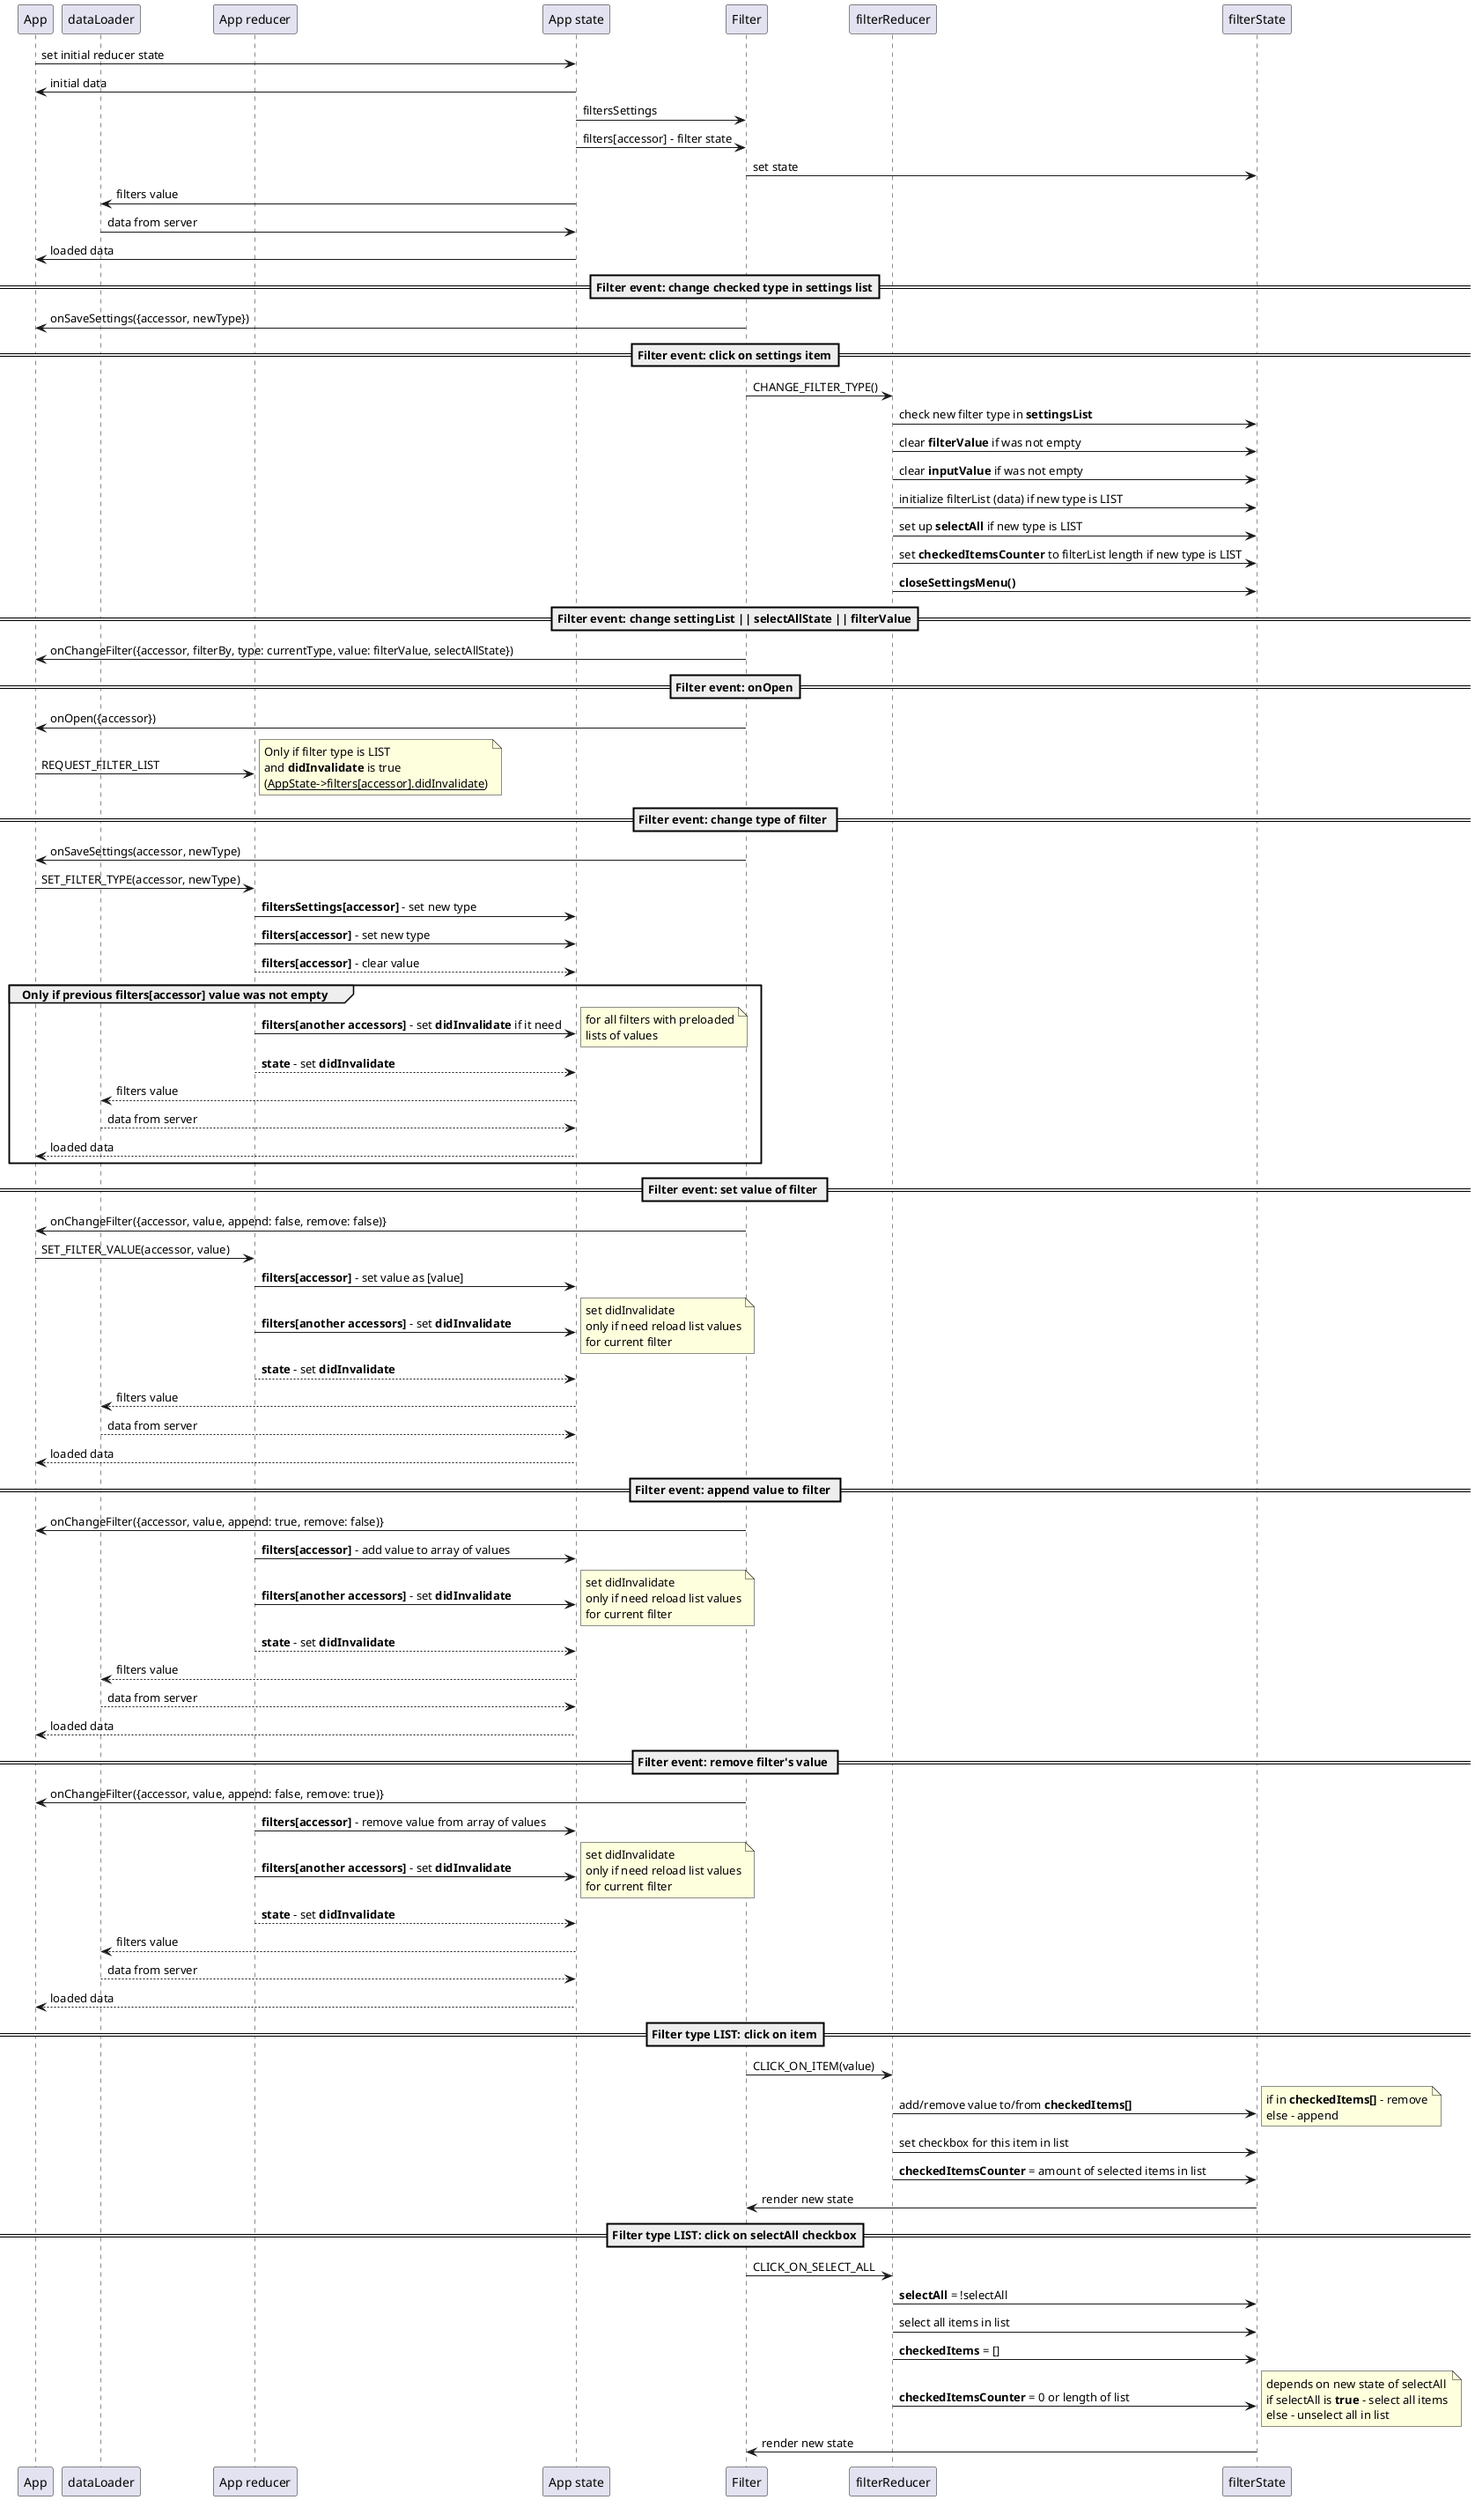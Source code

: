 @startuml
participant App
participant dataLoader
participant "App reducer" as reducer
participant "App state" as state
participant Filter
participant "filterReducer" as fReducer
participant "filterState" as fState

App -> state: set initial reducer state
state -> App: initial data
state -> Filter: filtersSettings
state -> Filter: filters[accessor] - filter state
Filter -> fState: set state
dataLoader <- state: filters value
dataLoader -> state: data from server
state -> App: loaded data

==Filter event: change checked type in settings list==
Filter -> App: onSaveSettings({accessor, newType})
==Filter event: click on settings item==
Filter -> fReducer: CHANGE_FILTER_TYPE()
fReducer -> fState: check new filter type in **settingsList**
fReducer -> fState: clear **filterValue** if was not empty
fReducer -> fState: clear **inputValue** if was not empty
fReducer -> fState: initialize filterList (data) if new type is LIST
fReducer -> fState: set up **selectAll** if new type is LIST
fReducer -> fState: set **checkedItemsCounter** to filterList length if new type is LIST
fReducer -> fState: **closeSettingsMenu()**
==Filter event: change settingList || selectAllState || filterValue==
Filter -> App: onChangeFilter({accessor, filterBy, type: currentType, value: filterValue, selectAllState})
==Filter event: onOpen==
Filter -> App: onOpen({accessor})
App -> reducer: REQUEST_FILTER_LIST
note right
    Only if filter type is LIST
    and **didInvalidate** is true
    (__AppState->filters[accessor].didInvalidate__)
end note


== Filter event: change type of filter ==
Filter -> App: onSaveSettings(accessor, newType)
App -> reducer: SET_FILTER_TYPE(accessor, newType)
reducer ->state: **filtersSettings[accessor]** - set new type
reducer -> state: **filters[accessor]** - set new type
reducer --> state: **filters[accessor]** - clear value
group Only if previous filters[accessor] value was not empty
    reducer -> state: **filters[another accessors]** - set **didInvalidate** if it need
    note right
            for all filters with preloaded
            lists of values
    end note
    reducer --> state: **state** - set **didInvalidate**
    dataLoader <-- state: filters value
    dataLoader --> state: data from server
    state --> App: loaded data
end

== Filter event: set value of filter ==
Filter -> App: onChangeFilter({accessor, value, append: false, remove: false)}
App -> reducer: SET_FILTER_VALUE(accessor, value)
reducer -> state: **filters[accessor]** - set value as [value]
reducer -> state: **filters[another accessors]** - set **didInvalidate**
    note right
        set didInvalidate
        only if need reload list values
        for current filter
    end note
reducer --> state: **state** - set **didInvalidate**
dataLoader <-- state: filters value
dataLoader --> state: data from server
state --> App: loaded data

== Filter event: append value to filter ==
Filter -> App: onChangeFilter({accessor, value, append: true, remove: false)}
reducer -> state: **filters[accessor]** - add value to array of values
reducer -> state: **filters[another accessors]** - set **didInvalidate**
    note right
        set didInvalidate
        only if need reload list values
        for current filter
    end note
reducer --> state: **state** - set **didInvalidate**
dataLoader <-- state: filters value
dataLoader --> state: data from server
state --> App: loaded data

== Filter event: remove filter's value ==
Filter -> App: onChangeFilter({accessor, value, append: false, remove: true)}
reducer -> state: **filters[accessor]** - remove value from array of values
reducer -> state: **filters[another accessors]** - set **didInvalidate**
    note right
        set didInvalidate
        only if need reload list values
        for current filter
    end note
reducer --> state: **state** - set **didInvalidate**
dataLoader <-- state: filters value
dataLoader --> state: data from server
state --> App: loaded data

==Filter type LIST: click on item==
Filter -> fReducer: CLICK_ON_ITEM(value)
fReducer -> fState: add/remove value to/from **checkedItems[]**
    note right
        if in **checkedItems[]** - remove
        else - append
    end note
fReducer -> fState: set checkbox for this item in list
fReducer -> fState: **checkedItemsCounter** = amount of selected items in list
Filter <- fState: render new state

==Filter type LIST: click on selectAll checkbox==
Filter -> fReducer: CLICK_ON_SELECT_ALL
fReducer -> fState: **selectAll** = !selectAll
fReducer -> fState: select all items in list
fReducer -> fState: **checkedItems** = []
fReducer -> fState: **checkedItemsCounter** = 0 or length of list
    note right
        depends on new state of selectAll
        if selectAll is **true** - select all items
        else - unselect all in list
    end note
Filter <- fState: render new state
@enduml